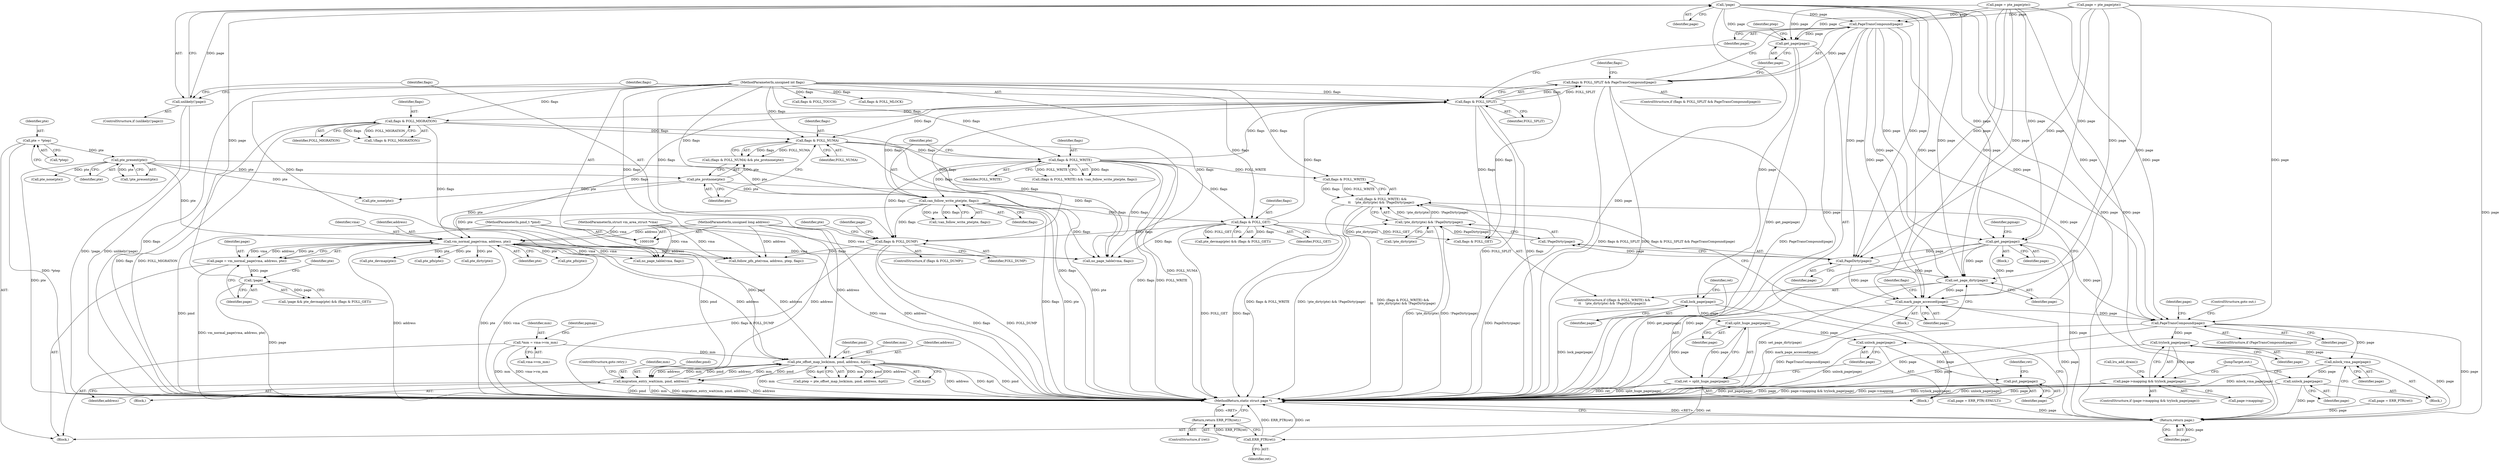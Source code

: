digraph "0_linux_19be0eaffa3ac7d8eb6784ad9bdbc7d67ed8e619_0@pointer" {
"1000242" [label="(Call,!page)"];
"1000216" [label="(Call,!page)"];
"1000208" [label="(Call,page = vm_normal_page(vma, address, pte))"];
"1000210" [label="(Call,vm_normal_page(vma, address, pte))"];
"1000110" [label="(MethodParameterIn,struct vm_area_struct *vma)"];
"1000141" [label="(Call,pte_offset_map_lock(mm, pmd, address, &ptl))"];
"1000116" [label="(Call,*mm = vma->vm_mm)"];
"1000180" [label="(Call,migration_entry_wait(mm, pmd, address))"];
"1000112" [label="(MethodParameterIn,pmd_t *pmd)"];
"1000111" [label="(MethodParameterIn,unsigned long address)"];
"1000199" [label="(Call,can_follow_write_pte(pte, flags))"];
"1000190" [label="(Call,pte_protnone(pte))"];
"1000153" [label="(Call,pte_present(pte))"];
"1000147" [label="(Call,pte = *ptep)"];
"1000195" [label="(Call,flags & FOLL_WRITE)"];
"1000187" [label="(Call,flags & FOLL_NUMA)"];
"1000282" [label="(Call,flags & FOLL_SPLIT)"];
"1000221" [label="(Call,flags & FOLL_GET)"];
"1000113" [label="(MethodParameterIn,unsigned int flags)"];
"1000246" [label="(Call,flags & FOLL_DUMP)"];
"1000160" [label="(Call,flags & FOLL_MIGRATION)"];
"1000241" [label="(Call,unlikely(!page))"];
"1000285" [label="(Call,PageTransCompound(page))"];
"1000281" [label="(Call,flags & FOLL_SPLIT && PageTransCompound(page))"];
"1000289" [label="(Call,get_page(page))"];
"1000294" [label="(Call,lock_page(page))"];
"1000298" [label="(Call,split_huge_page(page))"];
"1000296" [label="(Call,ret = split_huge_page(page))"];
"1000307" [label="(Call,ERR_PTR(ret))"];
"1000306" [label="(Return,return ERR_PTR(ret);)"];
"1000300" [label="(Call,unlock_page(page))"];
"1000302" [label="(Call,put_page(page))"];
"1000315" [label="(Call,get_page(page))"];
"1000340" [label="(Call,PageDirty(page))"];
"1000339" [label="(Call,!PageDirty(page))"];
"1000335" [label="(Call,!pte_dirty(pte) && !PageDirty(page))"];
"1000331" [label="(Call,(flags & FOLL_WRITE) &&\n\t\t    !pte_dirty(pte) && !PageDirty(page))"];
"1000342" [label="(Call,set_page_dirty(page))"];
"1000344" [label="(Call,mark_page_accessed(page))"];
"1000358" [label="(Call,PageTransCompound(page))"];
"1000366" [label="(Call,trylock_page(page))"];
"1000362" [label="(Call,page->mapping && trylock_page(page))"];
"1000370" [label="(Call,mlock_vma_page(page))"];
"1000372" [label="(Call,unlock_page(page))"];
"1000378" [label="(Return,return page;)"];
"1000292" [label="(Identifier,ptep)"];
"1000182" [label="(Identifier,pmd)"];
"1000242" [label="(Call,!page)"];
"1000326" [label="(Call,flags & FOLL_TOUCH)"];
"1000243" [label="(Identifier,page)"];
"1000349" [label="(Identifier,flags)"];
"1000315" [label="(Call,get_page(page))"];
"1000220" [label="(Identifier,pte)"];
"1000258" [label="(Call,pte_pfn(pte))"];
"1000311" [label="(Call,flags & FOLL_GET)"];
"1000314" [label="(Block,)"];
"1000186" [label="(Call,(flags & FOLL_NUMA) && pte_protnone(pte))"];
"1000362" [label="(Call,page->mapping && trylock_page(page))"];
"1000212" [label="(Identifier,address)"];
"1000270" [label="(Call,follow_pfn_pte(vma, address, ptep, flags))"];
"1000386" [label="(Call,pte_none(pte))"];
"1000373" [label="(Identifier,page)"];
"1000301" [label="(Identifier,page)"];
"1000117" [label="(Identifier,mm)"];
"1000213" [label="(Identifier,pte)"];
"1000141" [label="(Call,pte_offset_map_lock(mm, pmd, address, &ptl))"];
"1000210" [label="(Call,vm_normal_page(vma, address, pte))"];
"1000219" [label="(Call,pte_devmap(pte))"];
"1000118" [label="(Call,vma->vm_mm)"];
"1000290" [label="(Identifier,page)"];
"1000211" [label="(Identifier,vma)"];
"1000217" [label="(Identifier,page)"];
"1000240" [label="(ControlStructure,if (unlikely(!page)))"];
"1000344" [label="(Call,mark_page_accessed(page))"];
"1000162" [label="(Identifier,FOLL_MIGRATION)"];
"1000304" [label="(ControlStructure,if (ret))"];
"1000228" [label="(Call,pte_pfn(pte))"];
"1000275" [label="(Call,page = ERR_PTR(ret))"];
"1000233" [label="(Call,page = pte_page(pte))"];
"1000241" [label="(Call,unlikely(!page))"];
"1000116" [label="(Call,*mm = vma->vm_mm)"];
"1000195" [label="(Call,flags & FOLL_WRITE)"];
"1000154" [label="(Identifier,pte)"];
"1000306" [label="(Return,return ERR_PTR(ret);)"];
"1000114" [label="(Block,)"];
"1000145" [label="(Call,&ptl)"];
"1000209" [label="(Identifier,page)"];
"1000379" [label="(Identifier,page)"];
"1000123" [label="(Identifier,pgmap)"];
"1000144" [label="(Identifier,address)"];
"1000287" [label="(Block,)"];
"1000247" [label="(Identifier,flags)"];
"1000335" [label="(Call,!pte_dirty(pte) && !PageDirty(page))"];
"1000367" [label="(Identifier,page)"];
"1000143" [label="(Identifier,pmd)"];
"1000297" [label="(Identifier,ret)"];
"1000331" [label="(Call,(flags & FOLL_WRITE) &&\n\t\t    !pte_dirty(pte) && !PageDirty(page))"];
"1000371" [label="(Identifier,page)"];
"1000215" [label="(Call,!page && pte_devmap(pte) && (flags & FOLL_GET))"];
"1000248" [label="(Identifier,FOLL_DUMP)"];
"1000189" [label="(Identifier,FOLL_NUMA)"];
"1000251" [label="(Identifier,page)"];
"1000340" [label="(Call,PageDirty(page))"];
"1000161" [label="(Identifier,flags)"];
"1000142" [label="(Identifier,mm)"];
"1000136" [label="(Call,no_page_table(vma, flags))"];
"1000216" [label="(Call,!page)"];
"1000160" [label="(Call,flags & FOLL_MIGRATION)"];
"1000308" [label="(Identifier,ret)"];
"1000200" [label="(Identifier,pte)"];
"1000245" [label="(ControlStructure,if (flags & FOLL_DUMP))"];
"1000341" [label="(Identifier,page)"];
"1000149" [label="(Call,*ptep)"];
"1000343" [label="(Identifier,page)"];
"1000361" [label="(ControlStructure,if (page->mapping && trylock_page(page)))"];
"1000378" [label="(Return,return page;)"];
"1000318" [label="(Identifier,pgmap)"];
"1000296" [label="(Call,ret = split_huge_page(page))"];
"1000285" [label="(Call,PageTransCompound(page))"];
"1000348" [label="(Call,flags & FOLL_MLOCK)"];
"1000370" [label="(Call,mlock_vma_page(page))"];
"1000250" [label="(Call,page = ERR_PTR(-EFAULT))"];
"1000330" [label="(ControlStructure,if ((flags & FOLL_WRITE) &&\n\t\t    !pte_dirty(pte) && !PageDirty(page)))"];
"1000345" [label="(Identifier,page)"];
"1000281" [label="(Call,flags & FOLL_SPLIT && PageTransCompound(page))"];
"1000294" [label="(Call,lock_page(page))"];
"1000366" [label="(Call,trylock_page(page))"];
"1000360" [label="(ControlStructure,goto out;)"];
"1000372" [label="(Call,unlock_page(page))"];
"1000222" [label="(Identifier,flags)"];
"1000155" [label="(Block,)"];
"1000303" [label="(Identifier,page)"];
"1000111" [label="(MethodParameterIn,unsigned long address)"];
"1000110" [label="(MethodParameterIn,struct vm_area_struct *vma)"];
"1000305" [label="(Identifier,ret)"];
"1000190" [label="(Call,pte_protnone(pte))"];
"1000359" [label="(Identifier,page)"];
"1000337" [label="(Call,pte_dirty(pte))"];
"1000148" [label="(Identifier,pte)"];
"1000147" [label="(Call,pte = *ptep)"];
"1000289" [label="(Call,get_page(page))"];
"1000299" [label="(Identifier,page)"];
"1000183" [label="(Identifier,address)"];
"1000153" [label="(Call,pte_present(pte))"];
"1000300" [label="(Call,unlock_page(page))"];
"1000282" [label="(Call,flags & FOLL_SPLIT)"];
"1000329" [label="(Block,)"];
"1000358" [label="(Call,PageTransCompound(page))"];
"1000283" [label="(Identifier,flags)"];
"1000368" [label="(Block,)"];
"1000280" [label="(ControlStructure,if (flags & FOLL_SPLIT && PageTransCompound(page)))"];
"1000152" [label="(Call,!pte_present(pte))"];
"1000336" [label="(Call,!pte_dirty(pte))"];
"1000394" [label="(MethodReturn,static struct page *)"];
"1000259" [label="(Identifier,pte)"];
"1000208" [label="(Call,page = vm_normal_page(vma, address, pte))"];
"1000342" [label="(Call,set_page_dirty(page))"];
"1000364" [label="(Identifier,page)"];
"1000369" [label="(Call,lru_add_drain())"];
"1000139" [label="(Call,ptep = pte_offset_map_lock(mm, pmd, address, &ptl))"];
"1000197" [label="(Identifier,FOLL_WRITE)"];
"1000188" [label="(Identifier,flags)"];
"1000307" [label="(Call,ERR_PTR(ret))"];
"1000198" [label="(Call,!can_follow_write_pte(pte, flags))"];
"1000196" [label="(Identifier,flags)"];
"1000374" [label="(JumpTarget,out:)"];
"1000316" [label="(Identifier,page)"];
"1000221" [label="(Call,flags & FOLL_GET)"];
"1000246" [label="(Call,flags & FOLL_DUMP)"];
"1000191" [label="(Identifier,pte)"];
"1000223" [label="(Identifier,FOLL_GET)"];
"1000194" [label="(Call,(flags & FOLL_WRITE) && !can_follow_write_pte(pte, flags))"];
"1000332" [label="(Call,flags & FOLL_WRITE)"];
"1000180" [label="(Call,migration_entry_wait(mm, pmd, address))"];
"1000284" [label="(Identifier,FOLL_SPLIT)"];
"1000295" [label="(Identifier,page)"];
"1000165" [label="(Call,pte_none(pte))"];
"1000286" [label="(Identifier,page)"];
"1000113" [label="(MethodParameterIn,unsigned int flags)"];
"1000184" [label="(ControlStructure,goto retry;)"];
"1000298" [label="(Call,split_huge_page(page))"];
"1000391" [label="(Call,no_page_table(vma, flags))"];
"1000312" [label="(Identifier,flags)"];
"1000159" [label="(Call,!(flags & FOLL_MIGRATION))"];
"1000187" [label="(Call,flags & FOLL_NUMA)"];
"1000112" [label="(MethodParameterIn,pmd_t *pmd)"];
"1000201" [label="(Identifier,flags)"];
"1000261" [label="(Call,page = pte_page(pte))"];
"1000357" [label="(ControlStructure,if (PageTransCompound(page)))"];
"1000218" [label="(Call,pte_devmap(pte) && (flags & FOLL_GET))"];
"1000339" [label="(Call,!PageDirty(page))"];
"1000199" [label="(Call,can_follow_write_pte(pte, flags))"];
"1000363" [label="(Call,page->mapping)"];
"1000302" [label="(Call,put_page(page))"];
"1000181" [label="(Identifier,mm)"];
"1000242" -> "1000241"  [label="AST: "];
"1000242" -> "1000243"  [label="CFG: "];
"1000243" -> "1000242"  [label="AST: "];
"1000241" -> "1000242"  [label="CFG: "];
"1000242" -> "1000394"  [label="DDG: page"];
"1000242" -> "1000241"  [label="DDG: page"];
"1000216" -> "1000242"  [label="DDG: page"];
"1000242" -> "1000285"  [label="DDG: page"];
"1000242" -> "1000289"  [label="DDG: page"];
"1000242" -> "1000315"  [label="DDG: page"];
"1000242" -> "1000340"  [label="DDG: page"];
"1000242" -> "1000342"  [label="DDG: page"];
"1000242" -> "1000344"  [label="DDG: page"];
"1000242" -> "1000358"  [label="DDG: page"];
"1000242" -> "1000378"  [label="DDG: page"];
"1000216" -> "1000215"  [label="AST: "];
"1000216" -> "1000217"  [label="CFG: "];
"1000217" -> "1000216"  [label="AST: "];
"1000220" -> "1000216"  [label="CFG: "];
"1000215" -> "1000216"  [label="CFG: "];
"1000216" -> "1000394"  [label="DDG: page"];
"1000216" -> "1000215"  [label="DDG: page"];
"1000208" -> "1000216"  [label="DDG: page"];
"1000208" -> "1000114"  [label="AST: "];
"1000208" -> "1000210"  [label="CFG: "];
"1000209" -> "1000208"  [label="AST: "];
"1000210" -> "1000208"  [label="AST: "];
"1000217" -> "1000208"  [label="CFG: "];
"1000208" -> "1000394"  [label="DDG: vm_normal_page(vma, address, pte)"];
"1000210" -> "1000208"  [label="DDG: vma"];
"1000210" -> "1000208"  [label="DDG: address"];
"1000210" -> "1000208"  [label="DDG: pte"];
"1000210" -> "1000213"  [label="CFG: "];
"1000211" -> "1000210"  [label="AST: "];
"1000212" -> "1000210"  [label="AST: "];
"1000213" -> "1000210"  [label="AST: "];
"1000210" -> "1000394"  [label="DDG: address"];
"1000210" -> "1000394"  [label="DDG: pte"];
"1000210" -> "1000394"  [label="DDG: vma"];
"1000210" -> "1000136"  [label="DDG: vma"];
"1000210" -> "1000141"  [label="DDG: address"];
"1000110" -> "1000210"  [label="DDG: vma"];
"1000141" -> "1000210"  [label="DDG: address"];
"1000111" -> "1000210"  [label="DDG: address"];
"1000199" -> "1000210"  [label="DDG: pte"];
"1000190" -> "1000210"  [label="DDG: pte"];
"1000153" -> "1000210"  [label="DDG: pte"];
"1000210" -> "1000219"  [label="DDG: pte"];
"1000210" -> "1000228"  [label="DDG: pte"];
"1000210" -> "1000258"  [label="DDG: pte"];
"1000210" -> "1000270"  [label="DDG: vma"];
"1000210" -> "1000270"  [label="DDG: address"];
"1000210" -> "1000337"  [label="DDG: pte"];
"1000210" -> "1000391"  [label="DDG: vma"];
"1000110" -> "1000109"  [label="AST: "];
"1000110" -> "1000394"  [label="DDG: vma"];
"1000110" -> "1000136"  [label="DDG: vma"];
"1000110" -> "1000270"  [label="DDG: vma"];
"1000110" -> "1000391"  [label="DDG: vma"];
"1000141" -> "1000139"  [label="AST: "];
"1000141" -> "1000145"  [label="CFG: "];
"1000142" -> "1000141"  [label="AST: "];
"1000143" -> "1000141"  [label="AST: "];
"1000144" -> "1000141"  [label="AST: "];
"1000145" -> "1000141"  [label="AST: "];
"1000139" -> "1000141"  [label="CFG: "];
"1000141" -> "1000394"  [label="DDG: mm"];
"1000141" -> "1000394"  [label="DDG: address"];
"1000141" -> "1000394"  [label="DDG: &ptl"];
"1000141" -> "1000394"  [label="DDG: pmd"];
"1000141" -> "1000139"  [label="DDG: mm"];
"1000141" -> "1000139"  [label="DDG: pmd"];
"1000141" -> "1000139"  [label="DDG: address"];
"1000141" -> "1000139"  [label="DDG: &ptl"];
"1000116" -> "1000141"  [label="DDG: mm"];
"1000180" -> "1000141"  [label="DDG: mm"];
"1000180" -> "1000141"  [label="DDG: pmd"];
"1000180" -> "1000141"  [label="DDG: address"];
"1000112" -> "1000141"  [label="DDG: pmd"];
"1000111" -> "1000141"  [label="DDG: address"];
"1000141" -> "1000180"  [label="DDG: mm"];
"1000141" -> "1000180"  [label="DDG: pmd"];
"1000141" -> "1000180"  [label="DDG: address"];
"1000116" -> "1000114"  [label="AST: "];
"1000116" -> "1000118"  [label="CFG: "];
"1000117" -> "1000116"  [label="AST: "];
"1000118" -> "1000116"  [label="AST: "];
"1000123" -> "1000116"  [label="CFG: "];
"1000116" -> "1000394"  [label="DDG: mm"];
"1000116" -> "1000394"  [label="DDG: vma->vm_mm"];
"1000180" -> "1000155"  [label="AST: "];
"1000180" -> "1000183"  [label="CFG: "];
"1000181" -> "1000180"  [label="AST: "];
"1000182" -> "1000180"  [label="AST: "];
"1000183" -> "1000180"  [label="AST: "];
"1000184" -> "1000180"  [label="CFG: "];
"1000180" -> "1000394"  [label="DDG: pmd"];
"1000180" -> "1000394"  [label="DDG: mm"];
"1000180" -> "1000394"  [label="DDG: migration_entry_wait(mm, pmd, address)"];
"1000180" -> "1000394"  [label="DDG: address"];
"1000112" -> "1000180"  [label="DDG: pmd"];
"1000111" -> "1000180"  [label="DDG: address"];
"1000112" -> "1000109"  [label="AST: "];
"1000112" -> "1000394"  [label="DDG: pmd"];
"1000111" -> "1000109"  [label="AST: "];
"1000111" -> "1000394"  [label="DDG: address"];
"1000111" -> "1000270"  [label="DDG: address"];
"1000199" -> "1000198"  [label="AST: "];
"1000199" -> "1000201"  [label="CFG: "];
"1000200" -> "1000199"  [label="AST: "];
"1000201" -> "1000199"  [label="AST: "];
"1000198" -> "1000199"  [label="CFG: "];
"1000199" -> "1000394"  [label="DDG: flags"];
"1000199" -> "1000394"  [label="DDG: pte"];
"1000199" -> "1000198"  [label="DDG: pte"];
"1000199" -> "1000198"  [label="DDG: flags"];
"1000190" -> "1000199"  [label="DDG: pte"];
"1000153" -> "1000199"  [label="DDG: pte"];
"1000195" -> "1000199"  [label="DDG: flags"];
"1000113" -> "1000199"  [label="DDG: flags"];
"1000199" -> "1000221"  [label="DDG: flags"];
"1000199" -> "1000246"  [label="DDG: flags"];
"1000199" -> "1000282"  [label="DDG: flags"];
"1000199" -> "1000391"  [label="DDG: flags"];
"1000190" -> "1000186"  [label="AST: "];
"1000190" -> "1000191"  [label="CFG: "];
"1000191" -> "1000190"  [label="AST: "];
"1000186" -> "1000190"  [label="CFG: "];
"1000190" -> "1000394"  [label="DDG: pte"];
"1000190" -> "1000186"  [label="DDG: pte"];
"1000153" -> "1000190"  [label="DDG: pte"];
"1000190" -> "1000386"  [label="DDG: pte"];
"1000153" -> "1000152"  [label="AST: "];
"1000153" -> "1000154"  [label="CFG: "];
"1000154" -> "1000153"  [label="AST: "];
"1000152" -> "1000153"  [label="CFG: "];
"1000153" -> "1000394"  [label="DDG: pte"];
"1000153" -> "1000152"  [label="DDG: pte"];
"1000147" -> "1000153"  [label="DDG: pte"];
"1000153" -> "1000165"  [label="DDG: pte"];
"1000153" -> "1000386"  [label="DDG: pte"];
"1000147" -> "1000114"  [label="AST: "];
"1000147" -> "1000149"  [label="CFG: "];
"1000148" -> "1000147"  [label="AST: "];
"1000149" -> "1000147"  [label="AST: "];
"1000154" -> "1000147"  [label="CFG: "];
"1000147" -> "1000394"  [label="DDG: *ptep"];
"1000195" -> "1000194"  [label="AST: "];
"1000195" -> "1000197"  [label="CFG: "];
"1000196" -> "1000195"  [label="AST: "];
"1000197" -> "1000195"  [label="AST: "];
"1000200" -> "1000195"  [label="CFG: "];
"1000194" -> "1000195"  [label="CFG: "];
"1000195" -> "1000394"  [label="DDG: FOLL_WRITE"];
"1000195" -> "1000394"  [label="DDG: flags"];
"1000195" -> "1000194"  [label="DDG: flags"];
"1000195" -> "1000194"  [label="DDG: FOLL_WRITE"];
"1000187" -> "1000195"  [label="DDG: flags"];
"1000113" -> "1000195"  [label="DDG: flags"];
"1000195" -> "1000221"  [label="DDG: flags"];
"1000195" -> "1000246"  [label="DDG: flags"];
"1000195" -> "1000282"  [label="DDG: flags"];
"1000195" -> "1000332"  [label="DDG: FOLL_WRITE"];
"1000195" -> "1000391"  [label="DDG: flags"];
"1000187" -> "1000186"  [label="AST: "];
"1000187" -> "1000189"  [label="CFG: "];
"1000188" -> "1000187"  [label="AST: "];
"1000189" -> "1000187"  [label="AST: "];
"1000191" -> "1000187"  [label="CFG: "];
"1000186" -> "1000187"  [label="CFG: "];
"1000187" -> "1000394"  [label="DDG: flags"];
"1000187" -> "1000394"  [label="DDG: FOLL_NUMA"];
"1000187" -> "1000186"  [label="DDG: flags"];
"1000187" -> "1000186"  [label="DDG: FOLL_NUMA"];
"1000282" -> "1000187"  [label="DDG: flags"];
"1000160" -> "1000187"  [label="DDG: flags"];
"1000113" -> "1000187"  [label="DDG: flags"];
"1000187" -> "1000391"  [label="DDG: flags"];
"1000282" -> "1000281"  [label="AST: "];
"1000282" -> "1000284"  [label="CFG: "];
"1000283" -> "1000282"  [label="AST: "];
"1000284" -> "1000282"  [label="AST: "];
"1000286" -> "1000282"  [label="CFG: "];
"1000281" -> "1000282"  [label="CFG: "];
"1000282" -> "1000394"  [label="DDG: FOLL_SPLIT"];
"1000282" -> "1000394"  [label="DDG: flags"];
"1000282" -> "1000136"  [label="DDG: flags"];
"1000282" -> "1000160"  [label="DDG: flags"];
"1000282" -> "1000281"  [label="DDG: flags"];
"1000282" -> "1000281"  [label="DDG: FOLL_SPLIT"];
"1000221" -> "1000282"  [label="DDG: flags"];
"1000246" -> "1000282"  [label="DDG: flags"];
"1000113" -> "1000282"  [label="DDG: flags"];
"1000282" -> "1000311"  [label="DDG: flags"];
"1000221" -> "1000218"  [label="AST: "];
"1000221" -> "1000223"  [label="CFG: "];
"1000222" -> "1000221"  [label="AST: "];
"1000223" -> "1000221"  [label="AST: "];
"1000218" -> "1000221"  [label="CFG: "];
"1000221" -> "1000394"  [label="DDG: FOLL_GET"];
"1000221" -> "1000394"  [label="DDG: flags"];
"1000221" -> "1000218"  [label="DDG: flags"];
"1000221" -> "1000218"  [label="DDG: FOLL_GET"];
"1000113" -> "1000221"  [label="DDG: flags"];
"1000221" -> "1000246"  [label="DDG: flags"];
"1000221" -> "1000311"  [label="DDG: FOLL_GET"];
"1000221" -> "1000391"  [label="DDG: flags"];
"1000113" -> "1000109"  [label="AST: "];
"1000113" -> "1000394"  [label="DDG: flags"];
"1000113" -> "1000136"  [label="DDG: flags"];
"1000113" -> "1000160"  [label="DDG: flags"];
"1000113" -> "1000246"  [label="DDG: flags"];
"1000113" -> "1000270"  [label="DDG: flags"];
"1000113" -> "1000311"  [label="DDG: flags"];
"1000113" -> "1000326"  [label="DDG: flags"];
"1000113" -> "1000332"  [label="DDG: flags"];
"1000113" -> "1000348"  [label="DDG: flags"];
"1000113" -> "1000391"  [label="DDG: flags"];
"1000246" -> "1000245"  [label="AST: "];
"1000246" -> "1000248"  [label="CFG: "];
"1000247" -> "1000246"  [label="AST: "];
"1000248" -> "1000246"  [label="AST: "];
"1000251" -> "1000246"  [label="CFG: "];
"1000259" -> "1000246"  [label="CFG: "];
"1000246" -> "1000394"  [label="DDG: FOLL_DUMP"];
"1000246" -> "1000394"  [label="DDG: flags & FOLL_DUMP"];
"1000246" -> "1000394"  [label="DDG: flags"];
"1000246" -> "1000270"  [label="DDG: flags"];
"1000160" -> "1000159"  [label="AST: "];
"1000160" -> "1000162"  [label="CFG: "];
"1000161" -> "1000160"  [label="AST: "];
"1000162" -> "1000160"  [label="AST: "];
"1000159" -> "1000160"  [label="CFG: "];
"1000160" -> "1000394"  [label="DDG: FOLL_MIGRATION"];
"1000160" -> "1000394"  [label="DDG: flags"];
"1000160" -> "1000136"  [label="DDG: flags"];
"1000160" -> "1000159"  [label="DDG: flags"];
"1000160" -> "1000159"  [label="DDG: FOLL_MIGRATION"];
"1000160" -> "1000391"  [label="DDG: flags"];
"1000241" -> "1000240"  [label="AST: "];
"1000247" -> "1000241"  [label="CFG: "];
"1000283" -> "1000241"  [label="CFG: "];
"1000241" -> "1000394"  [label="DDG: !page"];
"1000241" -> "1000394"  [label="DDG: unlikely(!page)"];
"1000285" -> "1000281"  [label="AST: "];
"1000285" -> "1000286"  [label="CFG: "];
"1000286" -> "1000285"  [label="AST: "];
"1000281" -> "1000285"  [label="CFG: "];
"1000285" -> "1000394"  [label="DDG: page"];
"1000285" -> "1000281"  [label="DDG: page"];
"1000261" -> "1000285"  [label="DDG: page"];
"1000233" -> "1000285"  [label="DDG: page"];
"1000285" -> "1000289"  [label="DDG: page"];
"1000285" -> "1000315"  [label="DDG: page"];
"1000285" -> "1000340"  [label="DDG: page"];
"1000285" -> "1000342"  [label="DDG: page"];
"1000285" -> "1000344"  [label="DDG: page"];
"1000285" -> "1000358"  [label="DDG: page"];
"1000285" -> "1000378"  [label="DDG: page"];
"1000281" -> "1000280"  [label="AST: "];
"1000290" -> "1000281"  [label="CFG: "];
"1000312" -> "1000281"  [label="CFG: "];
"1000281" -> "1000394"  [label="DDG: PageTransCompound(page)"];
"1000281" -> "1000394"  [label="DDG: flags & FOLL_SPLIT"];
"1000281" -> "1000394"  [label="DDG: flags & FOLL_SPLIT && PageTransCompound(page)"];
"1000289" -> "1000287"  [label="AST: "];
"1000289" -> "1000290"  [label="CFG: "];
"1000290" -> "1000289"  [label="AST: "];
"1000292" -> "1000289"  [label="CFG: "];
"1000289" -> "1000394"  [label="DDG: get_page(page)"];
"1000261" -> "1000289"  [label="DDG: page"];
"1000233" -> "1000289"  [label="DDG: page"];
"1000289" -> "1000294"  [label="DDG: page"];
"1000294" -> "1000287"  [label="AST: "];
"1000294" -> "1000295"  [label="CFG: "];
"1000295" -> "1000294"  [label="AST: "];
"1000297" -> "1000294"  [label="CFG: "];
"1000294" -> "1000394"  [label="DDG: lock_page(page)"];
"1000294" -> "1000298"  [label="DDG: page"];
"1000298" -> "1000296"  [label="AST: "];
"1000298" -> "1000299"  [label="CFG: "];
"1000299" -> "1000298"  [label="AST: "];
"1000296" -> "1000298"  [label="CFG: "];
"1000298" -> "1000296"  [label="DDG: page"];
"1000298" -> "1000300"  [label="DDG: page"];
"1000296" -> "1000287"  [label="AST: "];
"1000297" -> "1000296"  [label="AST: "];
"1000301" -> "1000296"  [label="CFG: "];
"1000296" -> "1000394"  [label="DDG: split_huge_page(page)"];
"1000296" -> "1000394"  [label="DDG: ret"];
"1000296" -> "1000307"  [label="DDG: ret"];
"1000307" -> "1000306"  [label="AST: "];
"1000307" -> "1000308"  [label="CFG: "];
"1000308" -> "1000307"  [label="AST: "];
"1000306" -> "1000307"  [label="CFG: "];
"1000307" -> "1000394"  [label="DDG: ERR_PTR(ret)"];
"1000307" -> "1000394"  [label="DDG: ret"];
"1000307" -> "1000306"  [label="DDG: ERR_PTR(ret)"];
"1000306" -> "1000304"  [label="AST: "];
"1000394" -> "1000306"  [label="CFG: "];
"1000306" -> "1000394"  [label="DDG: <RET>"];
"1000300" -> "1000287"  [label="AST: "];
"1000300" -> "1000301"  [label="CFG: "];
"1000301" -> "1000300"  [label="AST: "];
"1000303" -> "1000300"  [label="CFG: "];
"1000300" -> "1000394"  [label="DDG: unlock_page(page)"];
"1000300" -> "1000302"  [label="DDG: page"];
"1000302" -> "1000287"  [label="AST: "];
"1000302" -> "1000303"  [label="CFG: "];
"1000303" -> "1000302"  [label="AST: "];
"1000305" -> "1000302"  [label="CFG: "];
"1000302" -> "1000394"  [label="DDG: page"];
"1000302" -> "1000394"  [label="DDG: put_page(page)"];
"1000315" -> "1000314"  [label="AST: "];
"1000315" -> "1000316"  [label="CFG: "];
"1000316" -> "1000315"  [label="AST: "];
"1000318" -> "1000315"  [label="CFG: "];
"1000315" -> "1000394"  [label="DDG: get_page(page)"];
"1000315" -> "1000394"  [label="DDG: page"];
"1000261" -> "1000315"  [label="DDG: page"];
"1000233" -> "1000315"  [label="DDG: page"];
"1000315" -> "1000340"  [label="DDG: page"];
"1000315" -> "1000342"  [label="DDG: page"];
"1000315" -> "1000344"  [label="DDG: page"];
"1000315" -> "1000358"  [label="DDG: page"];
"1000315" -> "1000378"  [label="DDG: page"];
"1000340" -> "1000339"  [label="AST: "];
"1000340" -> "1000341"  [label="CFG: "];
"1000341" -> "1000340"  [label="AST: "];
"1000339" -> "1000340"  [label="CFG: "];
"1000340" -> "1000339"  [label="DDG: page"];
"1000261" -> "1000340"  [label="DDG: page"];
"1000233" -> "1000340"  [label="DDG: page"];
"1000340" -> "1000342"  [label="DDG: page"];
"1000340" -> "1000344"  [label="DDG: page"];
"1000339" -> "1000335"  [label="AST: "];
"1000335" -> "1000339"  [label="CFG: "];
"1000339" -> "1000394"  [label="DDG: PageDirty(page)"];
"1000339" -> "1000335"  [label="DDG: PageDirty(page)"];
"1000335" -> "1000331"  [label="AST: "];
"1000335" -> "1000336"  [label="CFG: "];
"1000336" -> "1000335"  [label="AST: "];
"1000331" -> "1000335"  [label="CFG: "];
"1000335" -> "1000394"  [label="DDG: !PageDirty(page)"];
"1000335" -> "1000394"  [label="DDG: !pte_dirty(pte)"];
"1000335" -> "1000331"  [label="DDG: !pte_dirty(pte)"];
"1000335" -> "1000331"  [label="DDG: !PageDirty(page)"];
"1000336" -> "1000335"  [label="DDG: pte_dirty(pte)"];
"1000331" -> "1000330"  [label="AST: "];
"1000331" -> "1000332"  [label="CFG: "];
"1000332" -> "1000331"  [label="AST: "];
"1000343" -> "1000331"  [label="CFG: "];
"1000345" -> "1000331"  [label="CFG: "];
"1000331" -> "1000394"  [label="DDG: (flags & FOLL_WRITE) &&\n\t\t    !pte_dirty(pte) && !PageDirty(page)"];
"1000331" -> "1000394"  [label="DDG: flags & FOLL_WRITE"];
"1000331" -> "1000394"  [label="DDG: !pte_dirty(pte) && !PageDirty(page)"];
"1000332" -> "1000331"  [label="DDG: flags"];
"1000332" -> "1000331"  [label="DDG: FOLL_WRITE"];
"1000342" -> "1000330"  [label="AST: "];
"1000342" -> "1000343"  [label="CFG: "];
"1000343" -> "1000342"  [label="AST: "];
"1000345" -> "1000342"  [label="CFG: "];
"1000342" -> "1000394"  [label="DDG: set_page_dirty(page)"];
"1000261" -> "1000342"  [label="DDG: page"];
"1000233" -> "1000342"  [label="DDG: page"];
"1000342" -> "1000344"  [label="DDG: page"];
"1000344" -> "1000329"  [label="AST: "];
"1000344" -> "1000345"  [label="CFG: "];
"1000345" -> "1000344"  [label="AST: "];
"1000349" -> "1000344"  [label="CFG: "];
"1000344" -> "1000394"  [label="DDG: mark_page_accessed(page)"];
"1000344" -> "1000394"  [label="DDG: page"];
"1000261" -> "1000344"  [label="DDG: page"];
"1000233" -> "1000344"  [label="DDG: page"];
"1000344" -> "1000358"  [label="DDG: page"];
"1000344" -> "1000378"  [label="DDG: page"];
"1000358" -> "1000357"  [label="AST: "];
"1000358" -> "1000359"  [label="CFG: "];
"1000359" -> "1000358"  [label="AST: "];
"1000360" -> "1000358"  [label="CFG: "];
"1000364" -> "1000358"  [label="CFG: "];
"1000358" -> "1000394"  [label="DDG: PageTransCompound(page)"];
"1000358" -> "1000394"  [label="DDG: page"];
"1000261" -> "1000358"  [label="DDG: page"];
"1000233" -> "1000358"  [label="DDG: page"];
"1000358" -> "1000366"  [label="DDG: page"];
"1000358" -> "1000370"  [label="DDG: page"];
"1000358" -> "1000378"  [label="DDG: page"];
"1000366" -> "1000362"  [label="AST: "];
"1000366" -> "1000367"  [label="CFG: "];
"1000367" -> "1000366"  [label="AST: "];
"1000362" -> "1000366"  [label="CFG: "];
"1000366" -> "1000394"  [label="DDG: page"];
"1000366" -> "1000362"  [label="DDG: page"];
"1000366" -> "1000370"  [label="DDG: page"];
"1000366" -> "1000378"  [label="DDG: page"];
"1000362" -> "1000361"  [label="AST: "];
"1000362" -> "1000363"  [label="CFG: "];
"1000363" -> "1000362"  [label="AST: "];
"1000369" -> "1000362"  [label="CFG: "];
"1000374" -> "1000362"  [label="CFG: "];
"1000362" -> "1000394"  [label="DDG: trylock_page(page)"];
"1000362" -> "1000394"  [label="DDG: page->mapping && trylock_page(page)"];
"1000362" -> "1000394"  [label="DDG: page->mapping"];
"1000370" -> "1000368"  [label="AST: "];
"1000370" -> "1000371"  [label="CFG: "];
"1000371" -> "1000370"  [label="AST: "];
"1000373" -> "1000370"  [label="CFG: "];
"1000370" -> "1000394"  [label="DDG: mlock_vma_page(page)"];
"1000370" -> "1000372"  [label="DDG: page"];
"1000372" -> "1000368"  [label="AST: "];
"1000372" -> "1000373"  [label="CFG: "];
"1000373" -> "1000372"  [label="AST: "];
"1000374" -> "1000372"  [label="CFG: "];
"1000372" -> "1000394"  [label="DDG: page"];
"1000372" -> "1000394"  [label="DDG: unlock_page(page)"];
"1000372" -> "1000378"  [label="DDG: page"];
"1000378" -> "1000114"  [label="AST: "];
"1000378" -> "1000379"  [label="CFG: "];
"1000379" -> "1000378"  [label="AST: "];
"1000394" -> "1000378"  [label="CFG: "];
"1000378" -> "1000394"  [label="DDG: <RET>"];
"1000379" -> "1000378"  [label="DDG: page"];
"1000250" -> "1000378"  [label="DDG: page"];
"1000275" -> "1000378"  [label="DDG: page"];
"1000261" -> "1000378"  [label="DDG: page"];
"1000233" -> "1000378"  [label="DDG: page"];
}
